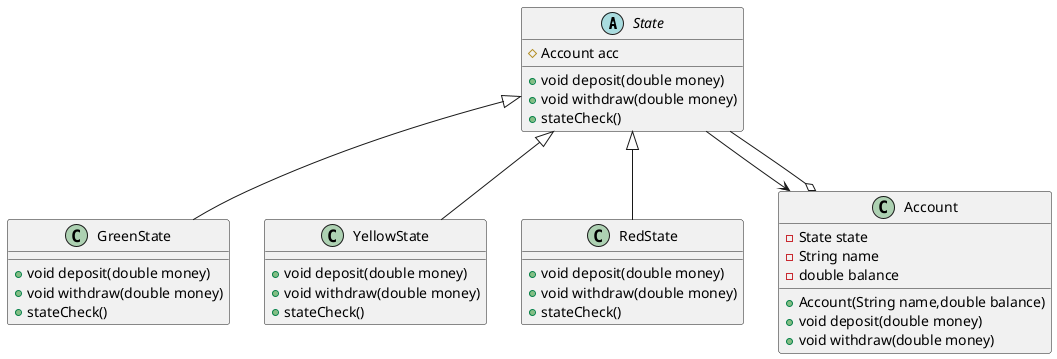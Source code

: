 @startuml
'https://plantuml.com/class-diagram

abstract class State{
    # Account acc
    + void deposit(double money)
    + void withdraw(double money)
    + stateCheck()
}

class GreenState extends State{
    + void deposit(double money)
    + void withdraw(double money)
    + stateCheck()
}

class YellowState extends State{
    + void deposit(double money)
    + void withdraw(double money)
    + stateCheck()
}

class RedState extends State{
    + void deposit(double money)
    + void withdraw(double money)
    + stateCheck()
}

class Account{
    - State state
    - String name
    - double balance
    + Account(String name,double balance)
    + void deposit(double money)
    + void withdraw(double money)
}
State -->Account
Account o-- State


@enduml